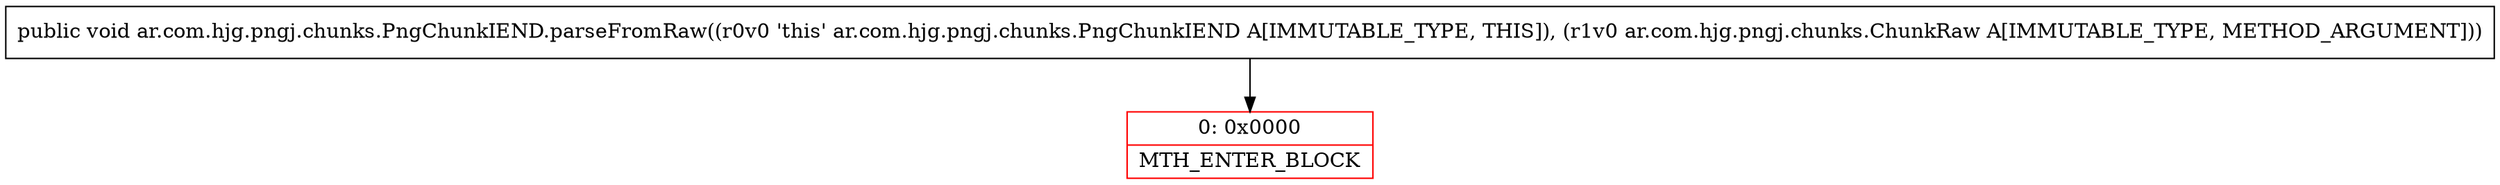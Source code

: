 digraph "CFG forar.com.hjg.pngj.chunks.PngChunkIEND.parseFromRaw(Lar\/com\/hjg\/pngj\/chunks\/ChunkRaw;)V" {
subgraph cluster_Region_1575261752 {
label = "R(0)";
node [shape=record,color=blue];
}
Node_0 [shape=record,color=red,label="{0\:\ 0x0000|MTH_ENTER_BLOCK\l}"];
MethodNode[shape=record,label="{public void ar.com.hjg.pngj.chunks.PngChunkIEND.parseFromRaw((r0v0 'this' ar.com.hjg.pngj.chunks.PngChunkIEND A[IMMUTABLE_TYPE, THIS]), (r1v0 ar.com.hjg.pngj.chunks.ChunkRaw A[IMMUTABLE_TYPE, METHOD_ARGUMENT])) }"];
MethodNode -> Node_0;
}

